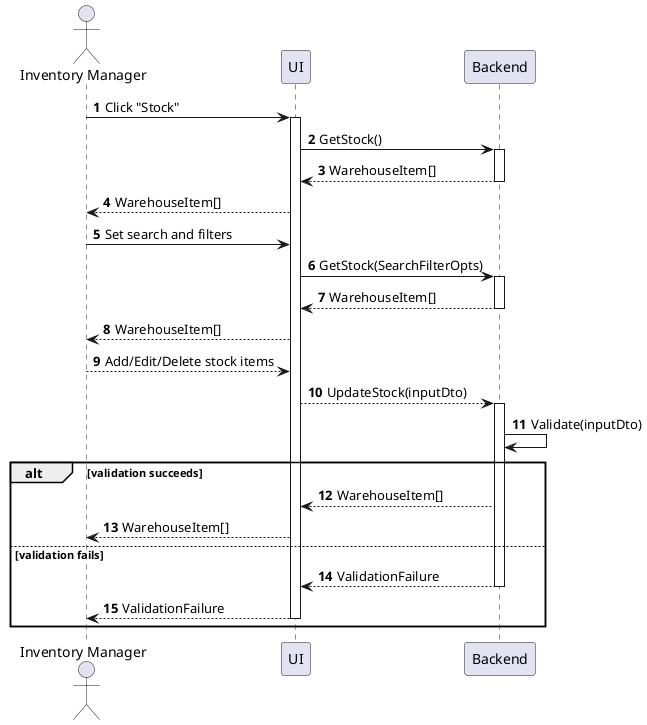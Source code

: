 @startuml inventory-stock-manage
autonumber

actor "Inventory Manager" as a
participant UI as f
participant Backend as b

a -> f : Click "Stock"
activate f
f -> b : GetStock()
activate b
return WarehouseItem[]
f --> a : WarehouseItem[]
a -> f : Set search and filters
f -> b : GetStock(SearchFilterOpts)
activate b
return WarehouseItem[]
f --> a : WarehouseItem[]
a --> f : Add/Edit/Delete stock items
f --> b : UpdateStock(inputDto)
activate b
b -> b : Validate(inputDto)
alt validation succeeds
    b --> f : WarehouseItem[]
    f --> a : WarehouseItem[]
else validation fails
    return ValidationFailure
    return ValidationFailure
end
@enduml
